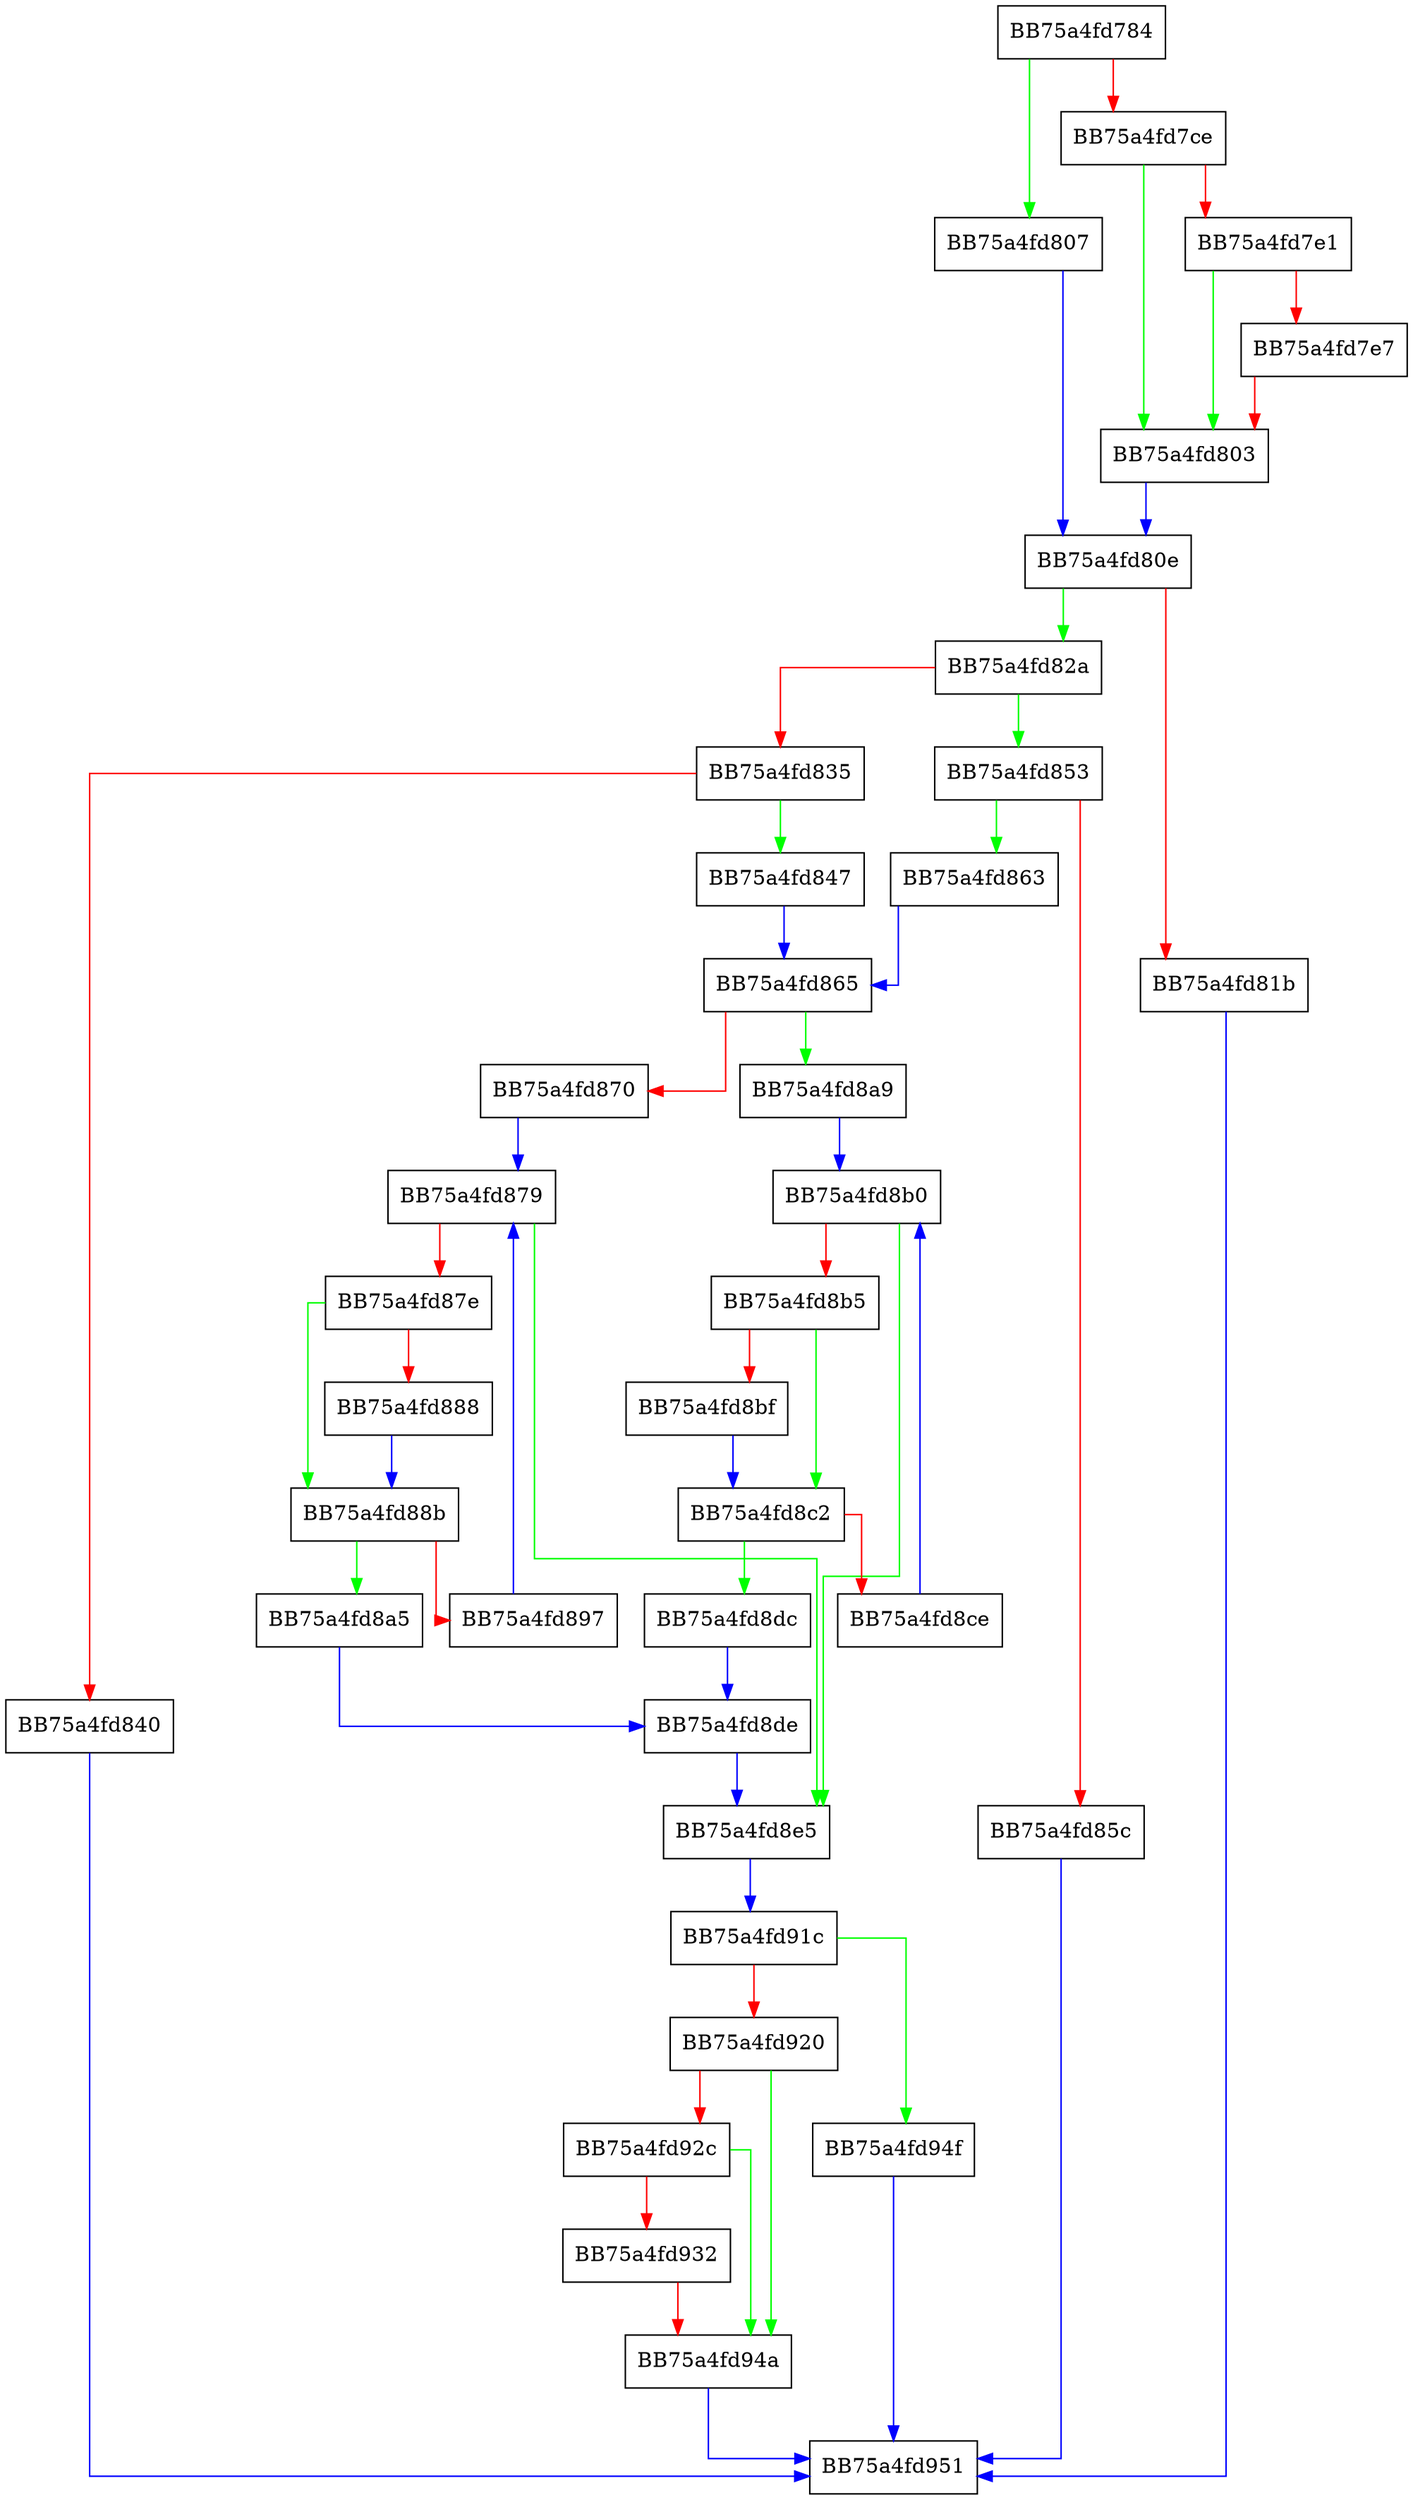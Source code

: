 digraph ShouldApplyDlpProcessPolicy {
  node [shape="box"];
  graph [splines=ortho];
  BB75a4fd784 -> BB75a4fd807 [color="green"];
  BB75a4fd784 -> BB75a4fd7ce [color="red"];
  BB75a4fd7ce -> BB75a4fd803 [color="green"];
  BB75a4fd7ce -> BB75a4fd7e1 [color="red"];
  BB75a4fd7e1 -> BB75a4fd803 [color="green"];
  BB75a4fd7e1 -> BB75a4fd7e7 [color="red"];
  BB75a4fd7e7 -> BB75a4fd803 [color="red"];
  BB75a4fd803 -> BB75a4fd80e [color="blue"];
  BB75a4fd807 -> BB75a4fd80e [color="blue"];
  BB75a4fd80e -> BB75a4fd82a [color="green"];
  BB75a4fd80e -> BB75a4fd81b [color="red"];
  BB75a4fd81b -> BB75a4fd951 [color="blue"];
  BB75a4fd82a -> BB75a4fd853 [color="green"];
  BB75a4fd82a -> BB75a4fd835 [color="red"];
  BB75a4fd835 -> BB75a4fd847 [color="green"];
  BB75a4fd835 -> BB75a4fd840 [color="red"];
  BB75a4fd840 -> BB75a4fd951 [color="blue"];
  BB75a4fd847 -> BB75a4fd865 [color="blue"];
  BB75a4fd853 -> BB75a4fd863 [color="green"];
  BB75a4fd853 -> BB75a4fd85c [color="red"];
  BB75a4fd85c -> BB75a4fd951 [color="blue"];
  BB75a4fd863 -> BB75a4fd865 [color="blue"];
  BB75a4fd865 -> BB75a4fd8a9 [color="green"];
  BB75a4fd865 -> BB75a4fd870 [color="red"];
  BB75a4fd870 -> BB75a4fd879 [color="blue"];
  BB75a4fd879 -> BB75a4fd8e5 [color="green"];
  BB75a4fd879 -> BB75a4fd87e [color="red"];
  BB75a4fd87e -> BB75a4fd88b [color="green"];
  BB75a4fd87e -> BB75a4fd888 [color="red"];
  BB75a4fd888 -> BB75a4fd88b [color="blue"];
  BB75a4fd88b -> BB75a4fd8a5 [color="green"];
  BB75a4fd88b -> BB75a4fd897 [color="red"];
  BB75a4fd897 -> BB75a4fd879 [color="blue"];
  BB75a4fd8a5 -> BB75a4fd8de [color="blue"];
  BB75a4fd8a9 -> BB75a4fd8b0 [color="blue"];
  BB75a4fd8b0 -> BB75a4fd8e5 [color="green"];
  BB75a4fd8b0 -> BB75a4fd8b5 [color="red"];
  BB75a4fd8b5 -> BB75a4fd8c2 [color="green"];
  BB75a4fd8b5 -> BB75a4fd8bf [color="red"];
  BB75a4fd8bf -> BB75a4fd8c2 [color="blue"];
  BB75a4fd8c2 -> BB75a4fd8dc [color="green"];
  BB75a4fd8c2 -> BB75a4fd8ce [color="red"];
  BB75a4fd8ce -> BB75a4fd8b0 [color="blue"];
  BB75a4fd8dc -> BB75a4fd8de [color="blue"];
  BB75a4fd8de -> BB75a4fd8e5 [color="blue"];
  BB75a4fd8e5 -> BB75a4fd91c [color="blue"];
  BB75a4fd91c -> BB75a4fd94f [color="green"];
  BB75a4fd91c -> BB75a4fd920 [color="red"];
  BB75a4fd920 -> BB75a4fd94a [color="green"];
  BB75a4fd920 -> BB75a4fd92c [color="red"];
  BB75a4fd92c -> BB75a4fd94a [color="green"];
  BB75a4fd92c -> BB75a4fd932 [color="red"];
  BB75a4fd932 -> BB75a4fd94a [color="red"];
  BB75a4fd94a -> BB75a4fd951 [color="blue"];
  BB75a4fd94f -> BB75a4fd951 [color="blue"];
}
